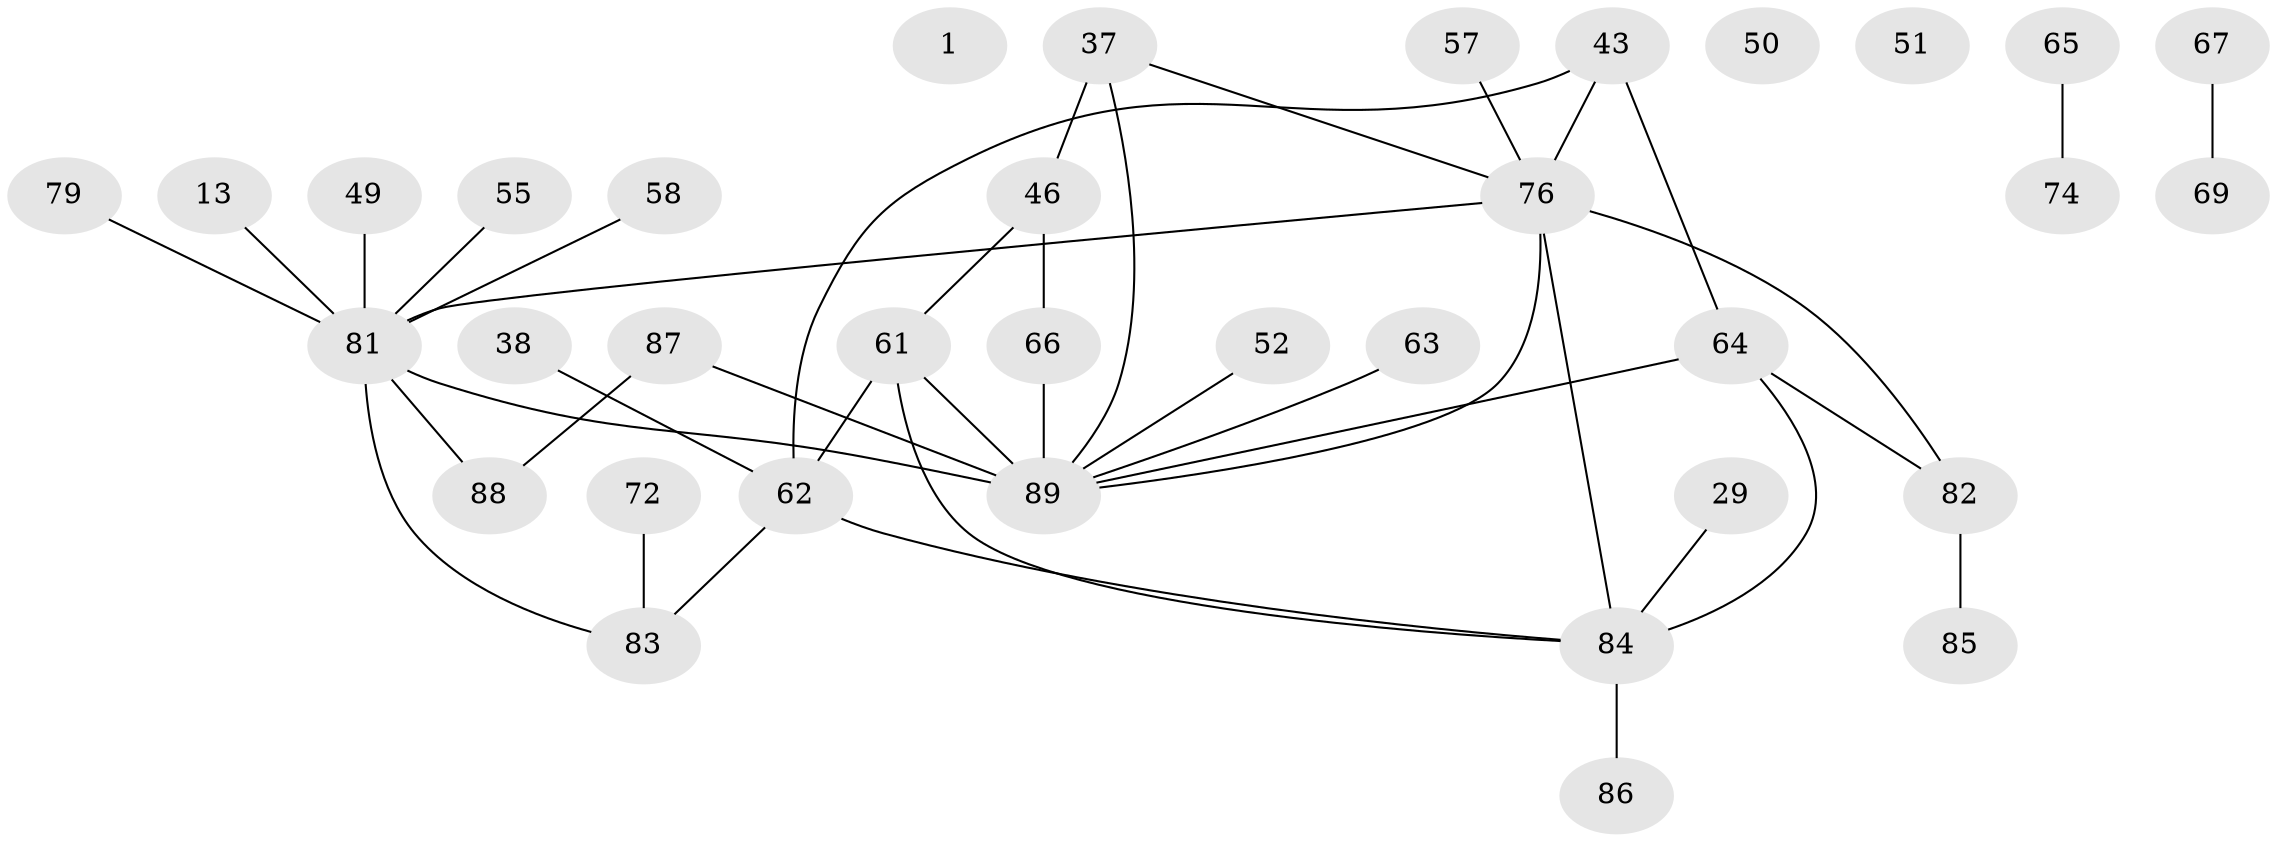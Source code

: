 // original degree distribution, {0: 0.033707865168539325, 3: 0.25842696629213485, 4: 0.10112359550561797, 2: 0.2696629213483146, 1: 0.25842696629213485, 6: 0.033707865168539325, 7: 0.011235955056179775, 5: 0.033707865168539325}
// Generated by graph-tools (version 1.1) at 2025/43/03/04/25 21:43:51]
// undirected, 35 vertices, 41 edges
graph export_dot {
graph [start="1"]
  node [color=gray90,style=filled];
  1;
  13;
  29;
  37 [super="+3"];
  38;
  43;
  46;
  49;
  50;
  51;
  52 [super="+25"];
  55;
  57 [super="+26"];
  58;
  61 [super="+35"];
  62 [super="+31+54"];
  63;
  64 [super="+42"];
  65;
  66 [super="+17"];
  67;
  69;
  72;
  74;
  76 [super="+21+75"];
  79 [super="+30"];
  81 [super="+48+68"];
  82 [super="+23+56"];
  83 [super="+27+8"];
  84 [super="+4+11+41+73"];
  85;
  86;
  87 [super="+39+71+45"];
  88;
  89 [super="+77+78+80"];
  13 -- 81;
  29 -- 84;
  37 -- 46 [weight=2];
  37 -- 76;
  37 -- 89;
  38 -- 62;
  43 -- 64;
  43 -- 76;
  43 -- 62;
  46 -- 61 [weight=2];
  46 -- 66 [weight=2];
  49 -- 81;
  52 -- 89;
  55 -- 81;
  57 -- 76;
  58 -- 81;
  61 -- 84;
  61 -- 62 [weight=2];
  61 -- 89 [weight=2];
  62 -- 83;
  62 -- 84;
  63 -- 89;
  64 -- 84;
  64 -- 89 [weight=2];
  64 -- 82;
  65 -- 74;
  66 -- 89 [weight=3];
  67 -- 69;
  72 -- 83;
  76 -- 81;
  76 -- 89 [weight=3];
  76 -- 84 [weight=2];
  76 -- 82;
  79 -- 81;
  81 -- 83;
  81 -- 89 [weight=2];
  81 -- 88;
  82 -- 85;
  84 -- 86;
  87 -- 89 [weight=2];
  87 -- 88;
}
